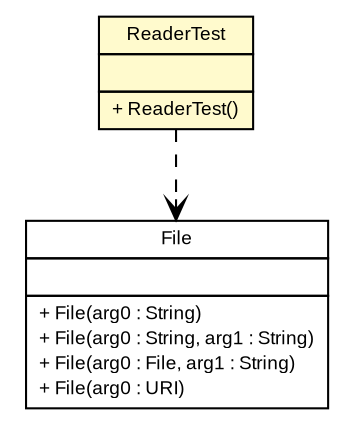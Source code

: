 #!/usr/local/bin/dot
#
# Class diagram 
# Generated by UMLGraph version 5.1 (http://www.umlgraph.org/)
#

digraph G {
	edge [fontname="arial",fontsize=10,labelfontname="arial",labelfontsize=10];
	node [fontname="arial",fontsize=10,shape=plaintext];
	nodesep=0.25;
	ranksep=0.5;
	// es.upm.dit.gsi.beast.reader.ReaderTest
	c896 [label=<<table title="es.upm.dit.gsi.beast.reader.ReaderTest" border="0" cellborder="1" cellspacing="0" cellpadding="2" port="p" bgcolor="lemonChiffon" href="./ReaderTest.html">
		<tr><td><table border="0" cellspacing="0" cellpadding="1">
<tr><td align="center" balign="center"> ReaderTest </td></tr>
		</table></td></tr>
		<tr><td><table border="0" cellspacing="0" cellpadding="1">
<tr><td align="left" balign="left">  </td></tr>
		</table></td></tr>
		<tr><td><table border="0" cellspacing="0" cellpadding="1">
<tr><td align="left" balign="left"> + ReaderTest() </td></tr>
		</table></td></tr>
		</table>>, fontname="arial", fontcolor="black", fontsize=9.0];
	// es.upm.dit.gsi.beast.reader.ReaderTest DEPEND java.io.File
	c896:p -> c901:p [taillabel="", label="", headlabel="", fontname="arial", fontcolor="black", fontsize=10.0, color="black", arrowhead=open, style=dashed];
	// java.io.File
	c901 [label=<<table title="java.io.File" border="0" cellborder="1" cellspacing="0" cellpadding="2" port="p" href="http://java.sun.com/j2se/1.4.2/docs/api/java/io/File.html">
		<tr><td><table border="0" cellspacing="0" cellpadding="1">
<tr><td align="center" balign="center"> File </td></tr>
		</table></td></tr>
		<tr><td><table border="0" cellspacing="0" cellpadding="1">
<tr><td align="left" balign="left">  </td></tr>
		</table></td></tr>
		<tr><td><table border="0" cellspacing="0" cellpadding="1">
<tr><td align="left" balign="left"> + File(arg0 : String) </td></tr>
<tr><td align="left" balign="left"> + File(arg0 : String, arg1 : String) </td></tr>
<tr><td align="left" balign="left"> + File(arg0 : File, arg1 : String) </td></tr>
<tr><td align="left" balign="left"> + File(arg0 : URI) </td></tr>
		</table></td></tr>
		</table>>, fontname="arial", fontcolor="black", fontsize=9.0];
}

